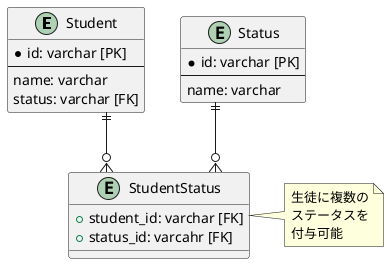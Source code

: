 @startuml question-2

skinparam Linetype ortho

entity Student {
    * id: varchar [PK]
    ---
    name: varchar
    status: varchar [FK]
}

entity Status {
    * id: varchar [PK]
    ---
    name: varchar
}

entity StudentStatus {
    + student_id: varchar [FK]
    + status_id: varcahr [FK]
}

note right of StudentStatus : 生徒に複数の\nステータスを\n付与可能

Student ||--o{ StudentStatus
Status ||--o{ StudentStatus

@enduml